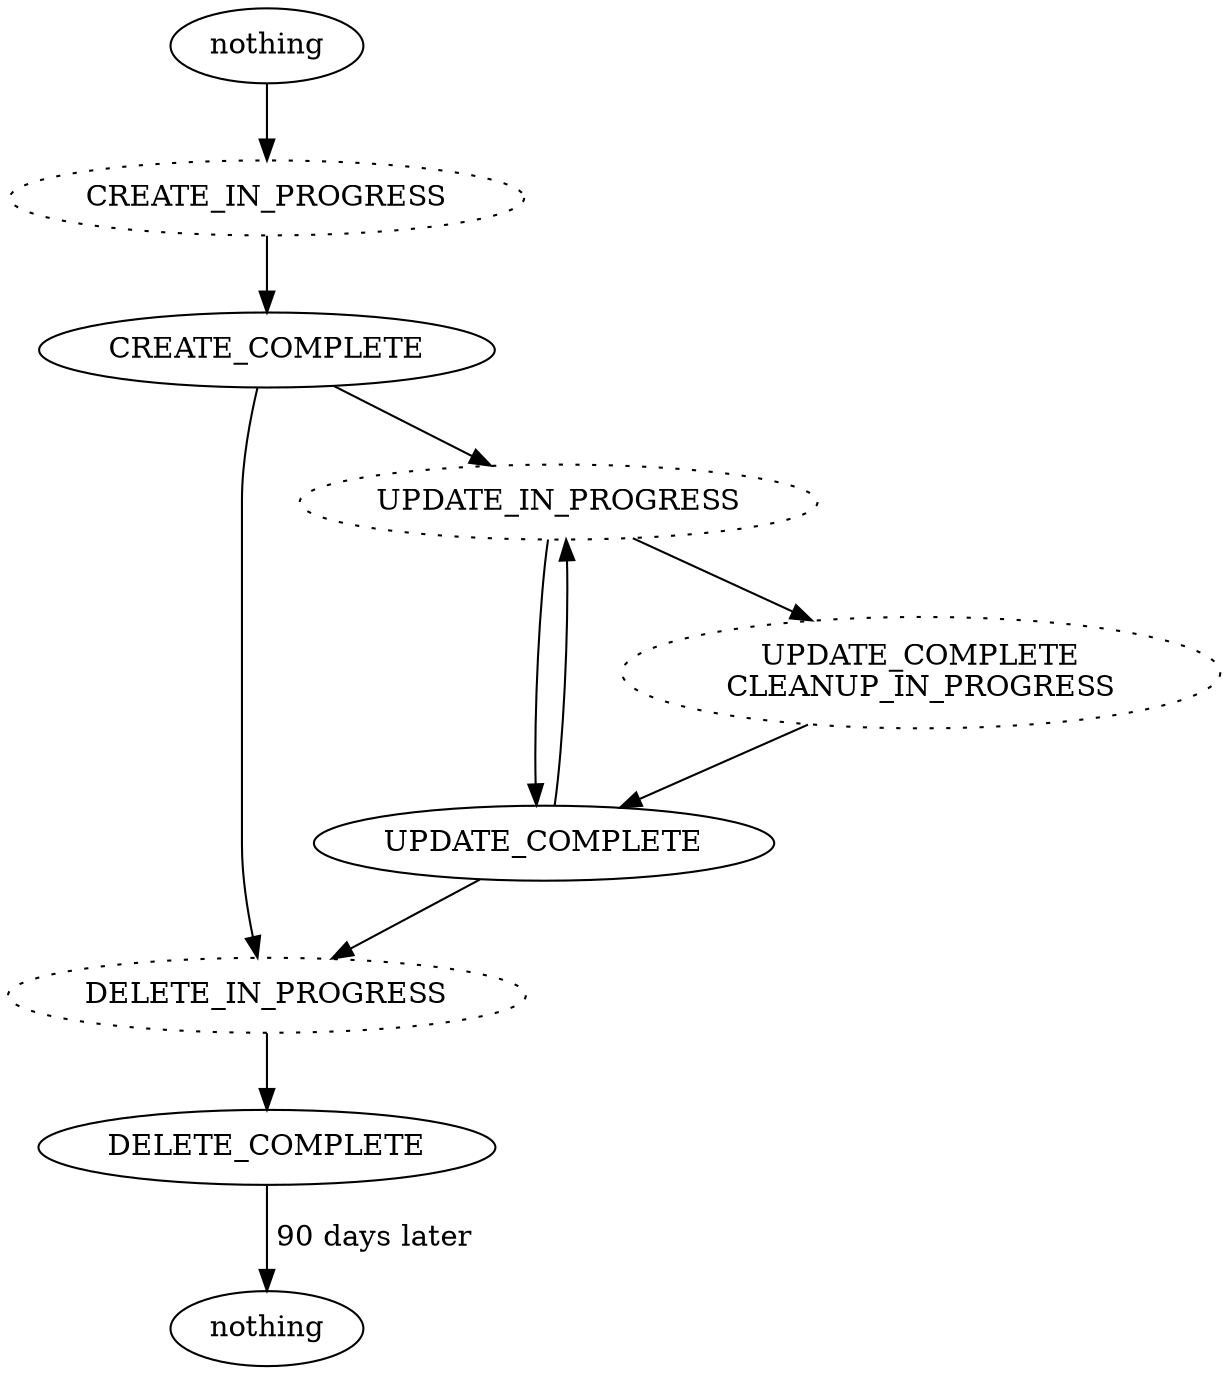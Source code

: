 digraph stack_states {

  before_existence [ label="nothing" ]
  after_existence [ label="nothing" ]

  CREATE_COMPLETE
  CREATE_IN_PROGRESS [ style=dotted ]
  DELETE_COMPLETE
  DELETE_IN_PROGRESS [ style=dotted ]
  UPDATE_COMPLETE
  UPDATE_COMPLETE_CLEANUP_IN_PROGRESS [ style=dotted label="UPDATE_COMPLETE\nCLEANUP_IN_PROGRESS" ]
  UPDATE_IN_PROGRESS [ style=dotted ]

  before_existence -> CREATE_IN_PROGRESS
  CREATE_IN_PROGRESS -> CREATE_COMPLETE

  CREATE_COMPLETE -> UPDATE_IN_PROGRESS -> UPDATE_COMPLETE
  UPDATE_IN_PROGRESS -> UPDATE_COMPLETE_CLEANUP_IN_PROGRESS -> UPDATE_COMPLETE
  UPDATE_COMPLETE -> UPDATE_IN_PROGRESS

  UPDATE_COMPLETE -> DELETE_IN_PROGRESS

  CREATE_COMPLETE -> DELETE_IN_PROGRESS
  DELETE_IN_PROGRESS -> DELETE_COMPLETE
  DELETE_COMPLETE -> after_existence [ label=" 90 days later" ]

}
// # vi: set sw=2 et ai :
